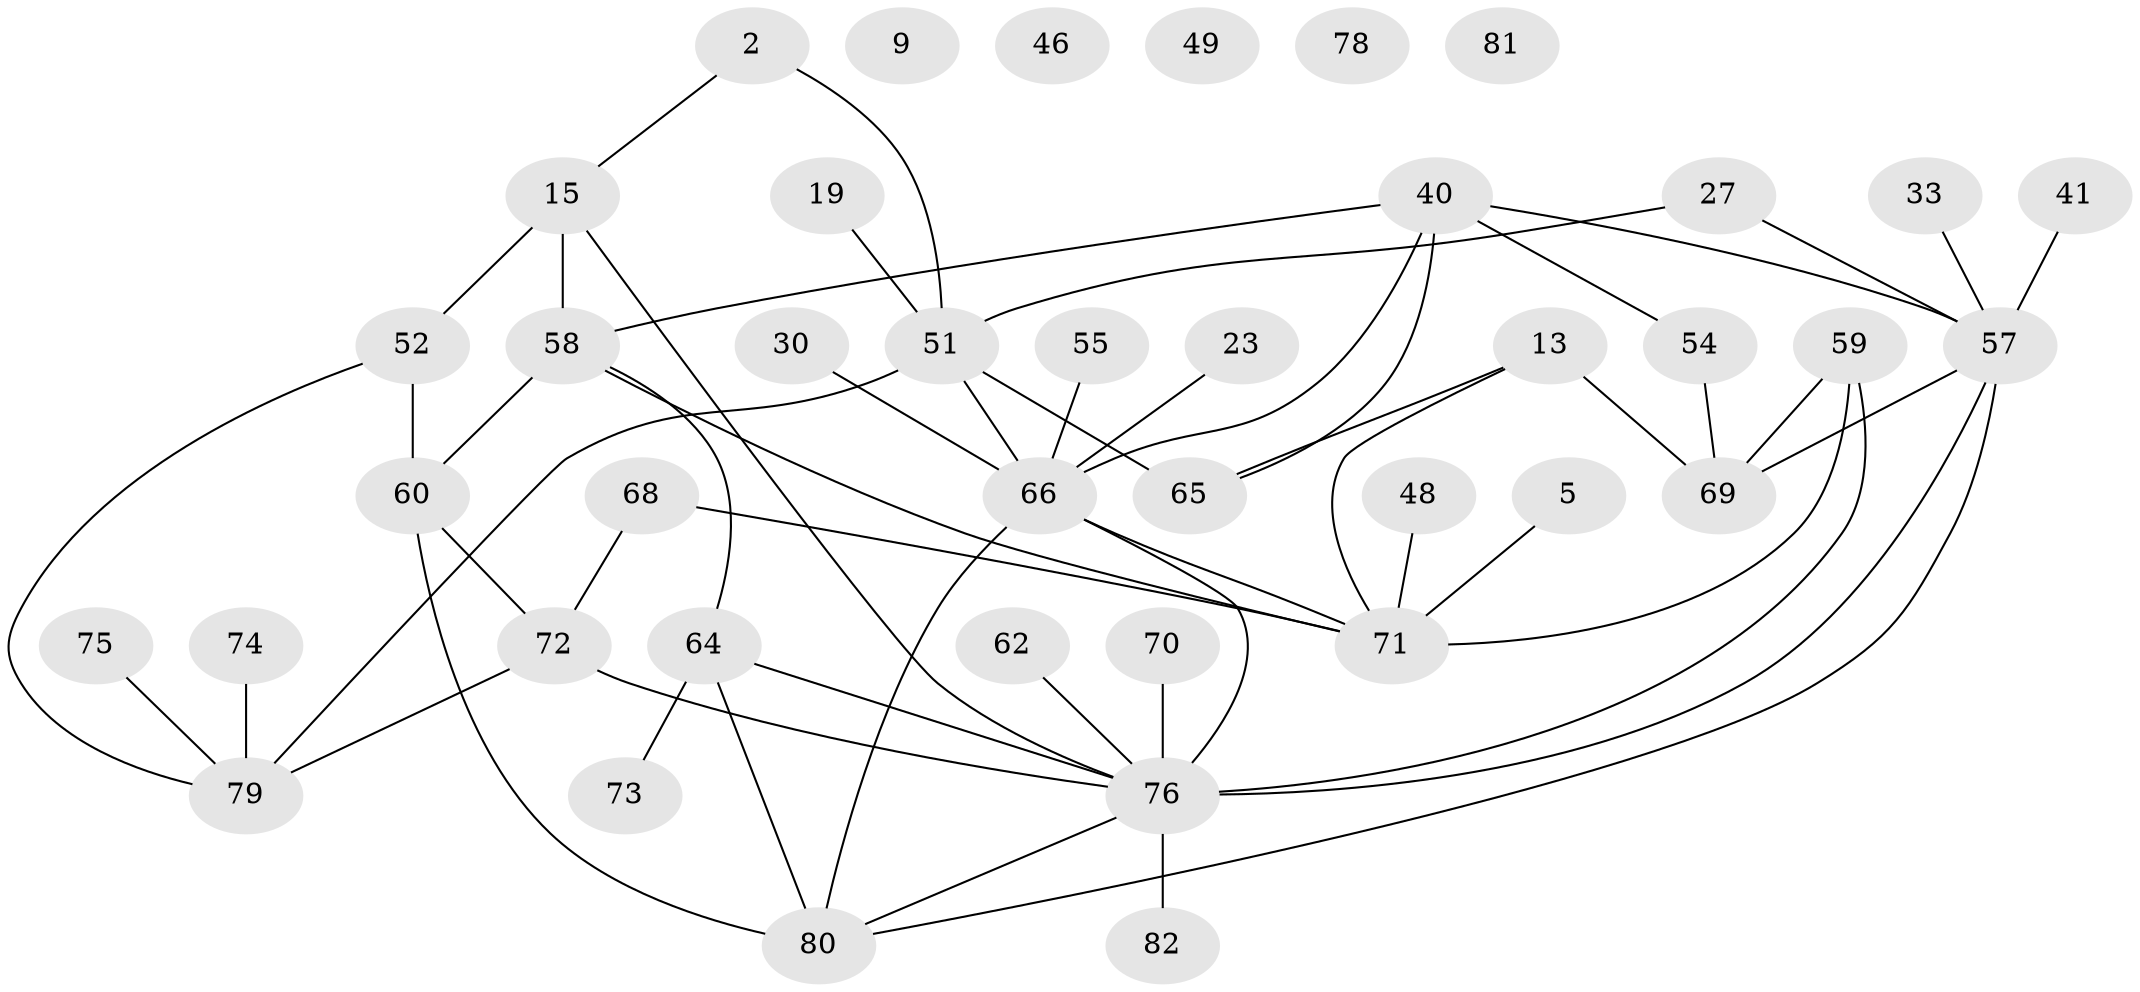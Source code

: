 // original degree distribution, {1: 0.23170731707317074, 2: 0.21951219512195122, 3: 0.25609756097560976, 5: 0.07317073170731707, 0: 0.06097560975609756, 4: 0.10975609756097561, 8: 0.012195121951219513, 9: 0.012195121951219513, 7: 0.012195121951219513, 6: 0.012195121951219513}
// Generated by graph-tools (version 1.1) at 2025/38/03/09/25 04:38:53]
// undirected, 41 vertices, 56 edges
graph export_dot {
graph [start="1"]
  node [color=gray90,style=filled];
  2;
  5;
  9;
  13;
  15;
  19;
  23;
  27;
  30;
  33;
  40 [super="+38"];
  41 [super="+25"];
  46;
  48;
  49;
  51 [super="+10"];
  52 [super="+20"];
  54 [super="+6"];
  55;
  57 [super="+45"];
  58 [super="+36"];
  59 [super="+56"];
  60 [super="+14"];
  62;
  64 [super="+47"];
  65 [super="+32"];
  66 [super="+42+44"];
  68 [super="+63"];
  69 [super="+37"];
  70;
  71 [super="+53"];
  72 [super="+11+35"];
  73;
  74;
  75;
  76 [super="+22+29+24+28"];
  78;
  79 [super="+26+34"];
  80 [super="+50+67+77"];
  81;
  82 [super="+31"];
  2 -- 15;
  2 -- 51;
  5 -- 71;
  13 -- 69 [weight=2];
  13 -- 71;
  13 -- 65;
  15 -- 52 [weight=2];
  15 -- 58;
  15 -- 76;
  19 -- 51;
  23 -- 66;
  27 -- 57;
  27 -- 51;
  30 -- 66;
  33 -- 57;
  40 -- 57 [weight=2];
  40 -- 65;
  40 -- 58;
  40 -- 66 [weight=2];
  40 -- 54;
  41 -- 57;
  48 -- 71;
  51 -- 65;
  51 -- 79;
  51 -- 66 [weight=2];
  52 -- 79;
  52 -- 60;
  54 -- 69;
  55 -- 66;
  57 -- 80;
  57 -- 76 [weight=2];
  57 -- 69;
  58 -- 60;
  58 -- 64;
  58 -- 71;
  59 -- 69;
  59 -- 76;
  59 -- 71;
  60 -- 72 [weight=2];
  60 -- 80;
  62 -- 76;
  64 -- 73;
  64 -- 80;
  64 -- 76;
  66 -- 71 [weight=2];
  66 -- 76 [weight=2];
  66 -- 80;
  68 -- 71 [weight=2];
  68 -- 72;
  70 -- 76;
  72 -- 79;
  72 -- 76;
  74 -- 79;
  75 -- 79;
  76 -- 82;
  76 -- 80;
}
